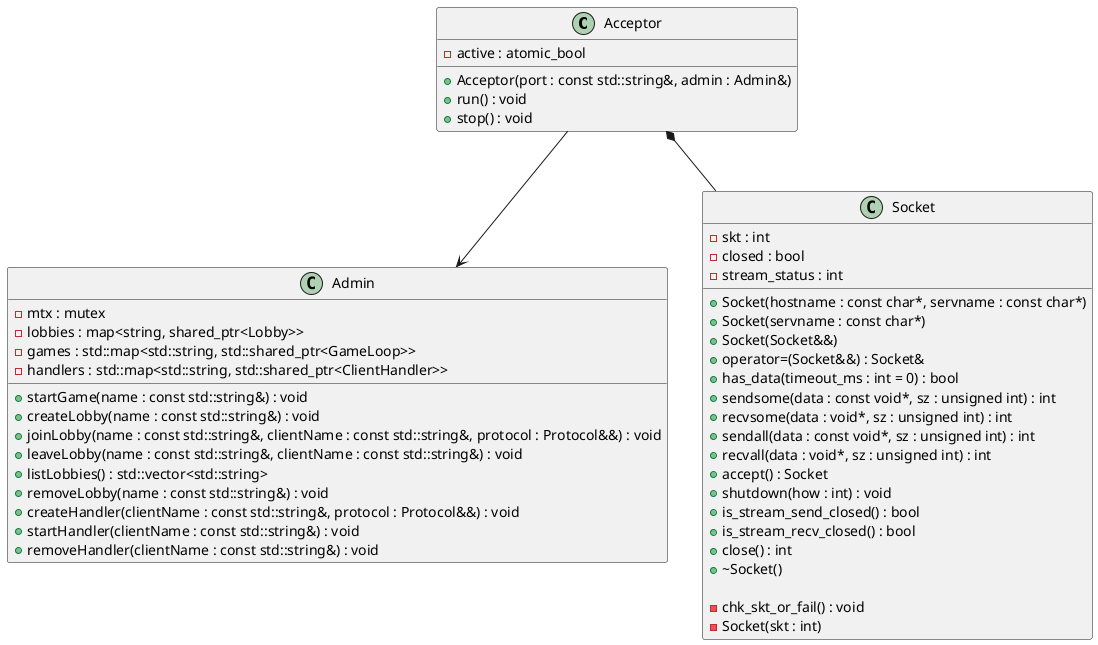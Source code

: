 @startuml DiagramaDeClaseDelAcceptor

class Acceptor { 
  - active : atomic_bool
  + Acceptor(port : const std::string&, admin : Admin&)
  + run() : void
  + stop() : void
}

class Admin {
  - mtx : mutex
  - lobbies : map<string, shared_ptr<Lobby>>
  - games : std::map<std::string, std::shared_ptr<GameLoop>>
  - handlers : std::map<std::string, std::shared_ptr<ClientHandler>>

  + startGame(name : const std::string&) : void
  + createLobby(name : const std::string&) : void
  + joinLobby(name : const std::string&, clientName : const std::string&, protocol : Protocol&&) : void
  + leaveLobby(name : const std::string&, clientName : const std::string&) : void
  + listLobbies() : std::vector<std::string>
  + removeLobby(name : const std::string&) : void
  + createHandler(clientName : const std::string&, protocol : Protocol&&) : void
  + startHandler(clientName : const std::string&) : void
  + removeHandler(clientName : const std::string&) : void
}
class Socket {
  - skt : int
  - closed : bool
  - stream_status : int

  + Socket(hostname : const char*, servname : const char*)
  + Socket(servname : const char*)
  + Socket(Socket&&)
  + operator=(Socket&&) : Socket&
  + has_data(timeout_ms : int = 0) : bool
  + sendsome(data : const void*, sz : unsigned int) : int
  + recvsome(data : void*, sz : unsigned int) : int
  + sendall(data : const void*, sz : unsigned int) : int
  + recvall(data : void*, sz : unsigned int) : int
  + accept() : Socket
  + shutdown(how : int) : void
  + is_stream_send_closed() : bool
  + is_stream_recv_closed() : bool
  + close() : int
  + ~Socket()

  - chk_skt_or_fail() : void
  - Socket(skt : int)
}

Acceptor --> Admin
Acceptor *-- Socket

@enduml
